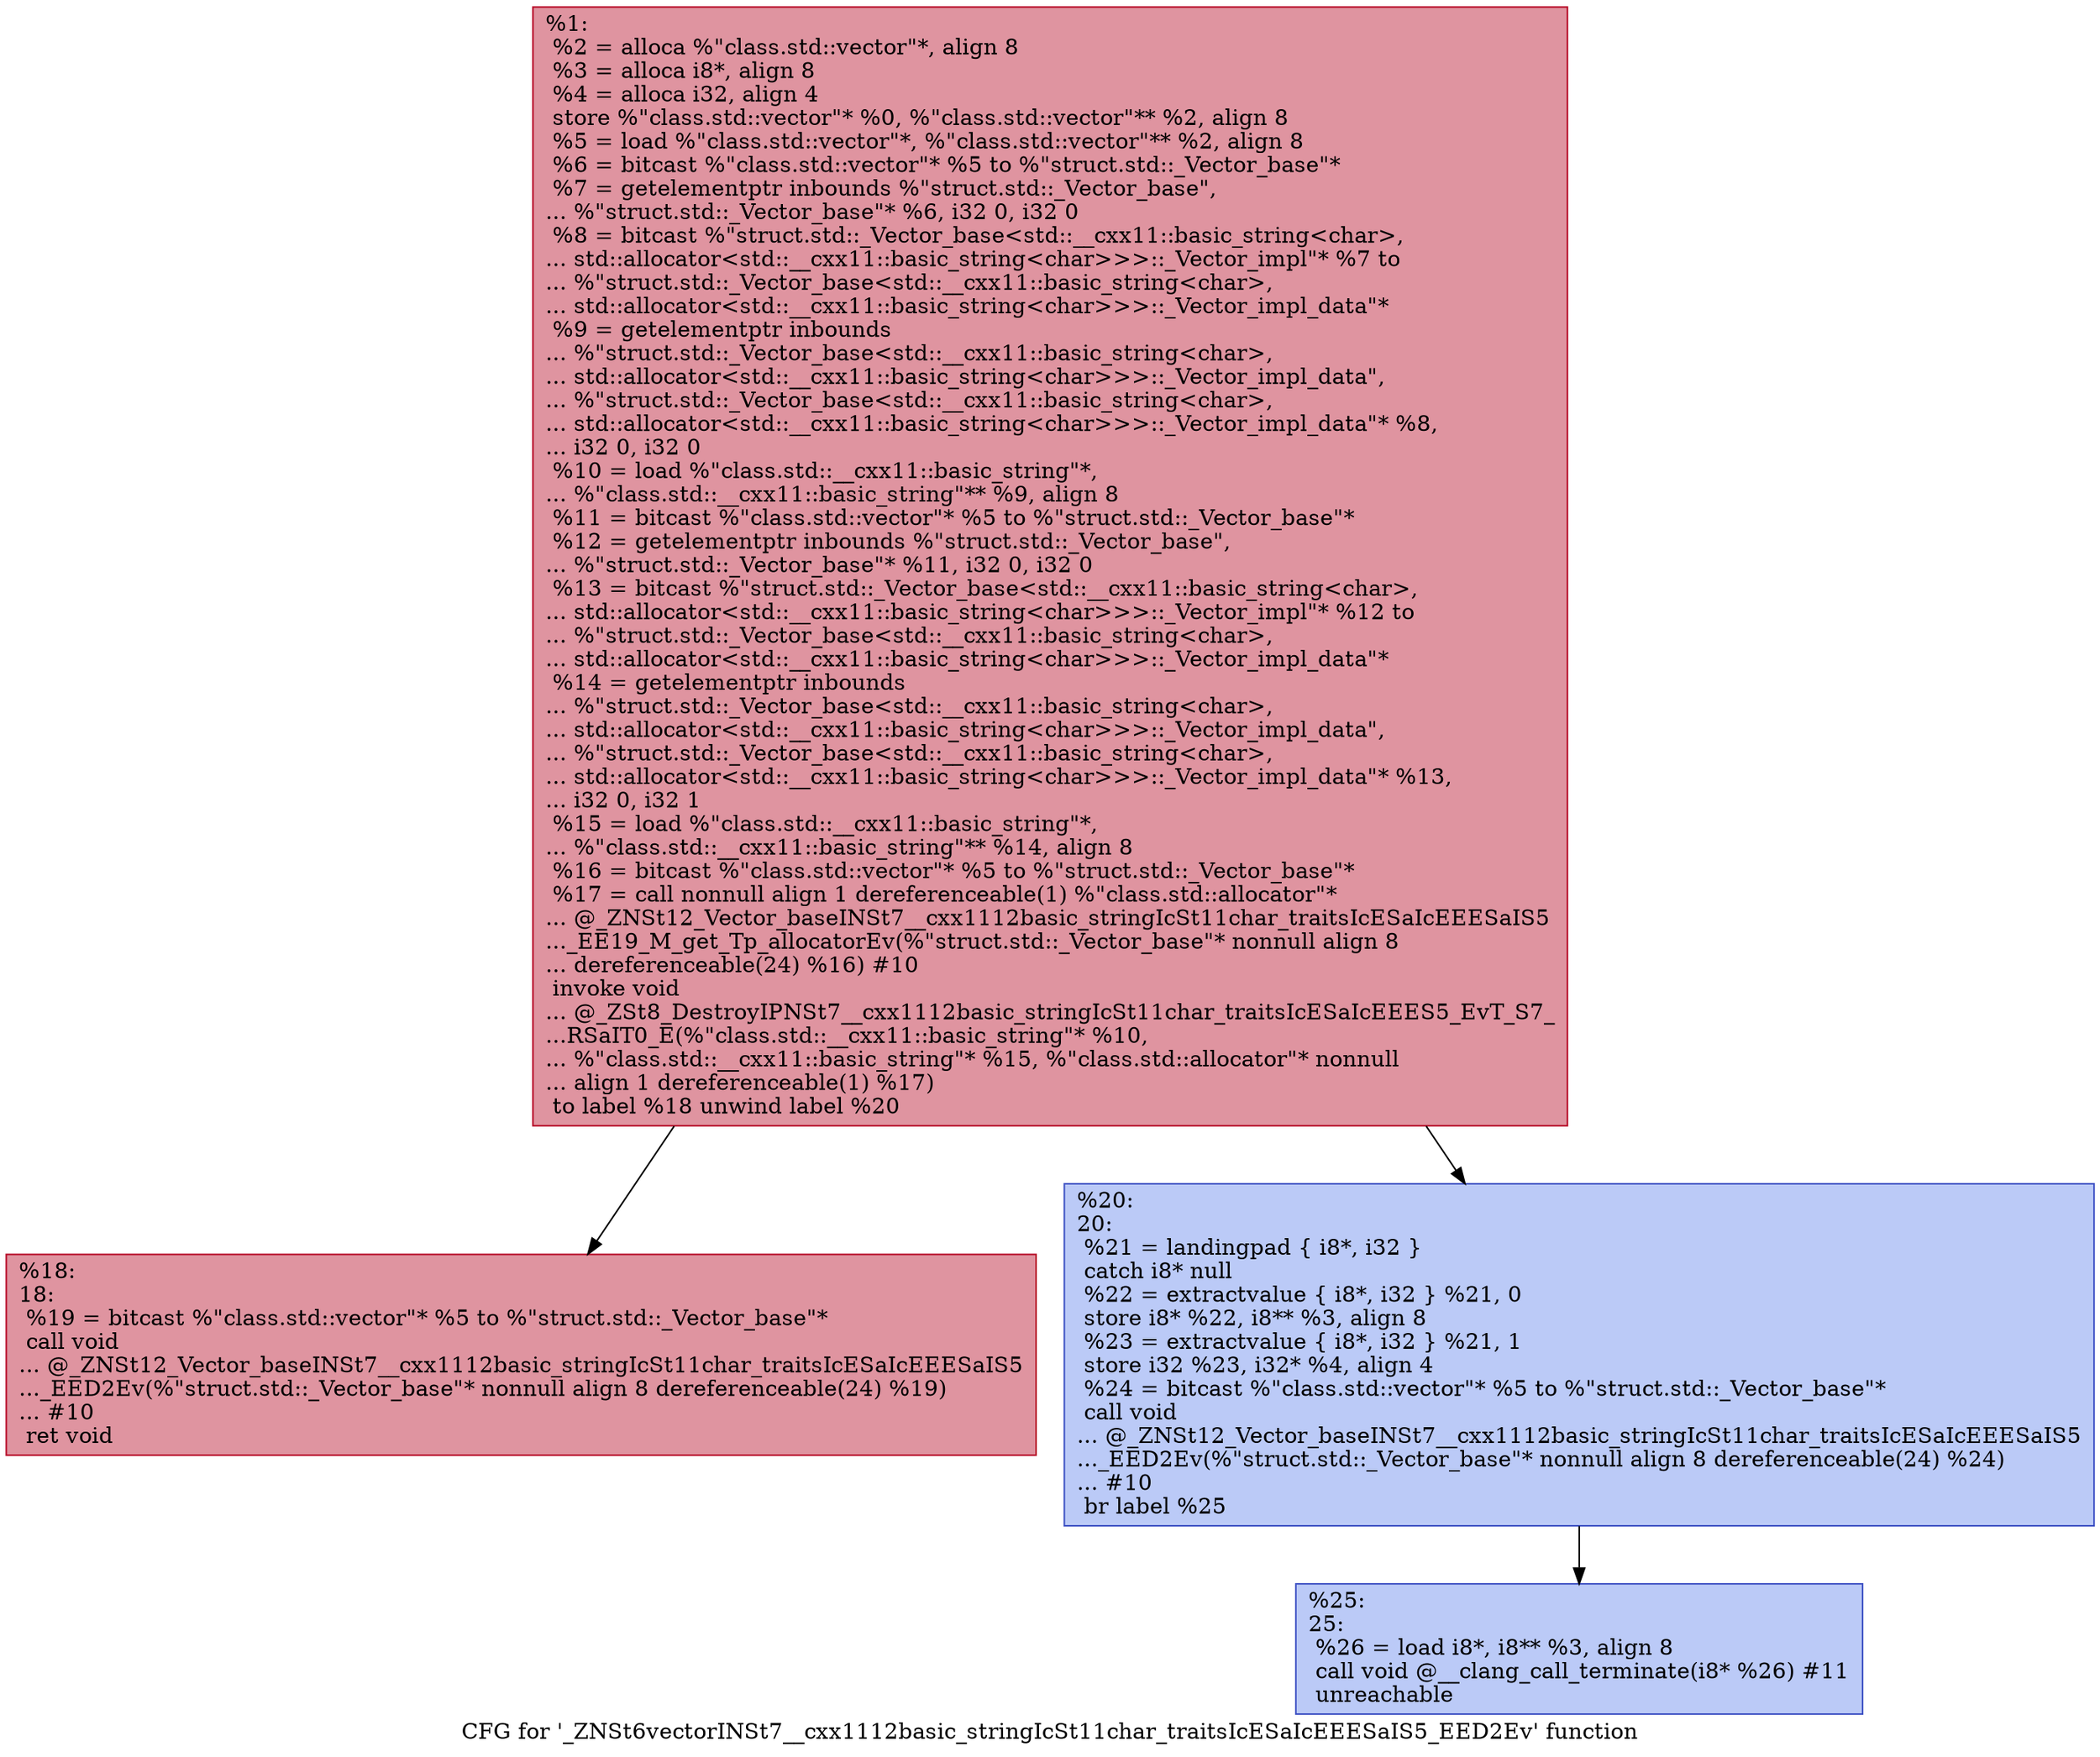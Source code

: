digraph "CFG for '_ZNSt6vectorINSt7__cxx1112basic_stringIcSt11char_traitsIcESaIcEEESaIS5_EED2Ev' function" {
	label="CFG for '_ZNSt6vectorINSt7__cxx1112basic_stringIcSt11char_traitsIcESaIcEEESaIS5_EED2Ev' function";

	Node0x55664edbfde0 [shape=record,color="#b70d28ff", style=filled, fillcolor="#b70d2870",label="{%1:\l  %2 = alloca %\"class.std::vector\"*, align 8\l  %3 = alloca i8*, align 8\l  %4 = alloca i32, align 4\l  store %\"class.std::vector\"* %0, %\"class.std::vector\"** %2, align 8\l  %5 = load %\"class.std::vector\"*, %\"class.std::vector\"** %2, align 8\l  %6 = bitcast %\"class.std::vector\"* %5 to %\"struct.std::_Vector_base\"*\l  %7 = getelementptr inbounds %\"struct.std::_Vector_base\",\l... %\"struct.std::_Vector_base\"* %6, i32 0, i32 0\l  %8 = bitcast %\"struct.std::_Vector_base\<std::__cxx11::basic_string\<char\>,\l... std::allocator\<std::__cxx11::basic_string\<char\>\>\>::_Vector_impl\"* %7 to\l... %\"struct.std::_Vector_base\<std::__cxx11::basic_string\<char\>,\l... std::allocator\<std::__cxx11::basic_string\<char\>\>\>::_Vector_impl_data\"*\l  %9 = getelementptr inbounds\l... %\"struct.std::_Vector_base\<std::__cxx11::basic_string\<char\>,\l... std::allocator\<std::__cxx11::basic_string\<char\>\>\>::_Vector_impl_data\",\l... %\"struct.std::_Vector_base\<std::__cxx11::basic_string\<char\>,\l... std::allocator\<std::__cxx11::basic_string\<char\>\>\>::_Vector_impl_data\"* %8,\l... i32 0, i32 0\l  %10 = load %\"class.std::__cxx11::basic_string\"*,\l... %\"class.std::__cxx11::basic_string\"** %9, align 8\l  %11 = bitcast %\"class.std::vector\"* %5 to %\"struct.std::_Vector_base\"*\l  %12 = getelementptr inbounds %\"struct.std::_Vector_base\",\l... %\"struct.std::_Vector_base\"* %11, i32 0, i32 0\l  %13 = bitcast %\"struct.std::_Vector_base\<std::__cxx11::basic_string\<char\>,\l... std::allocator\<std::__cxx11::basic_string\<char\>\>\>::_Vector_impl\"* %12 to\l... %\"struct.std::_Vector_base\<std::__cxx11::basic_string\<char\>,\l... std::allocator\<std::__cxx11::basic_string\<char\>\>\>::_Vector_impl_data\"*\l  %14 = getelementptr inbounds\l... %\"struct.std::_Vector_base\<std::__cxx11::basic_string\<char\>,\l... std::allocator\<std::__cxx11::basic_string\<char\>\>\>::_Vector_impl_data\",\l... %\"struct.std::_Vector_base\<std::__cxx11::basic_string\<char\>,\l... std::allocator\<std::__cxx11::basic_string\<char\>\>\>::_Vector_impl_data\"* %13,\l... i32 0, i32 1\l  %15 = load %\"class.std::__cxx11::basic_string\"*,\l... %\"class.std::__cxx11::basic_string\"** %14, align 8\l  %16 = bitcast %\"class.std::vector\"* %5 to %\"struct.std::_Vector_base\"*\l  %17 = call nonnull align 1 dereferenceable(1) %\"class.std::allocator\"*\l... @_ZNSt12_Vector_baseINSt7__cxx1112basic_stringIcSt11char_traitsIcESaIcEEESaIS5\l..._EE19_M_get_Tp_allocatorEv(%\"struct.std::_Vector_base\"* nonnull align 8\l... dereferenceable(24) %16) #10\l  invoke void\l... @_ZSt8_DestroyIPNSt7__cxx1112basic_stringIcSt11char_traitsIcESaIcEEES5_EvT_S7_\l...RSaIT0_E(%\"class.std::__cxx11::basic_string\"* %10,\l... %\"class.std::__cxx11::basic_string\"* %15, %\"class.std::allocator\"* nonnull\l... align 1 dereferenceable(1) %17)\l          to label %18 unwind label %20\l}"];
	Node0x55664edbfde0 -> Node0x55664edc07c0;
	Node0x55664edbfde0 -> Node0x55664edc0810;
	Node0x55664edc07c0 [shape=record,color="#b70d28ff", style=filled, fillcolor="#b70d2870",label="{%18:\l18:                                               \l  %19 = bitcast %\"class.std::vector\"* %5 to %\"struct.std::_Vector_base\"*\l  call void\l... @_ZNSt12_Vector_baseINSt7__cxx1112basic_stringIcSt11char_traitsIcESaIcEEESaIS5\l..._EED2Ev(%\"struct.std::_Vector_base\"* nonnull align 8 dereferenceable(24) %19)\l... #10\l  ret void\l}"];
	Node0x55664edc0810 [shape=record,color="#3d50c3ff", style=filled, fillcolor="#6687ed70",label="{%20:\l20:                                               \l  %21 = landingpad \{ i8*, i32 \}\l          catch i8* null\l  %22 = extractvalue \{ i8*, i32 \} %21, 0\l  store i8* %22, i8** %3, align 8\l  %23 = extractvalue \{ i8*, i32 \} %21, 1\l  store i32 %23, i32* %4, align 4\l  %24 = bitcast %\"class.std::vector\"* %5 to %\"struct.std::_Vector_base\"*\l  call void\l... @_ZNSt12_Vector_baseINSt7__cxx1112basic_stringIcSt11char_traitsIcESaIcEEESaIS5\l..._EED2Ev(%\"struct.std::_Vector_base\"* nonnull align 8 dereferenceable(24) %24)\l... #10\l  br label %25\l}"];
	Node0x55664edc0810 -> Node0x55664edc1230;
	Node0x55664edc1230 [shape=record,color="#3d50c3ff", style=filled, fillcolor="#6687ed70",label="{%25:\l25:                                               \l  %26 = load i8*, i8** %3, align 8\l  call void @__clang_call_terminate(i8* %26) #11\l  unreachable\l}"];
}
